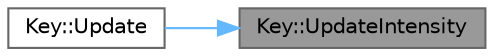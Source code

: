 digraph "Key::UpdateIntensity"
{
 // LATEX_PDF_SIZE
  bgcolor="transparent";
  edge [fontname=Helvetica,fontsize=10,labelfontname=Helvetica,labelfontsize=10];
  node [fontname=Helvetica,fontsize=10,shape=box,height=0.2,width=0.4];
  rankdir="RL";
  Node1 [id="Node000001",label="Key::UpdateIntensity",height=0.2,width=0.4,color="gray40", fillcolor="grey60", style="filled", fontcolor="black",tooltip=" "];
  Node1 -> Node2 [id="edge1_Node000001_Node000002",dir="back",color="steelblue1",style="solid",tooltip=" "];
  Node2 [id="Node000002",label="Key::Update",height=0.2,width=0.4,color="grey40", fillcolor="white", style="filled",URL="$db/d42/struct_key_ac841a3966fde8cd5df0eafa0bdcf0cca.html#ac841a3966fde8cd5df0eafa0bdcf0cca",tooltip=" "];
}
